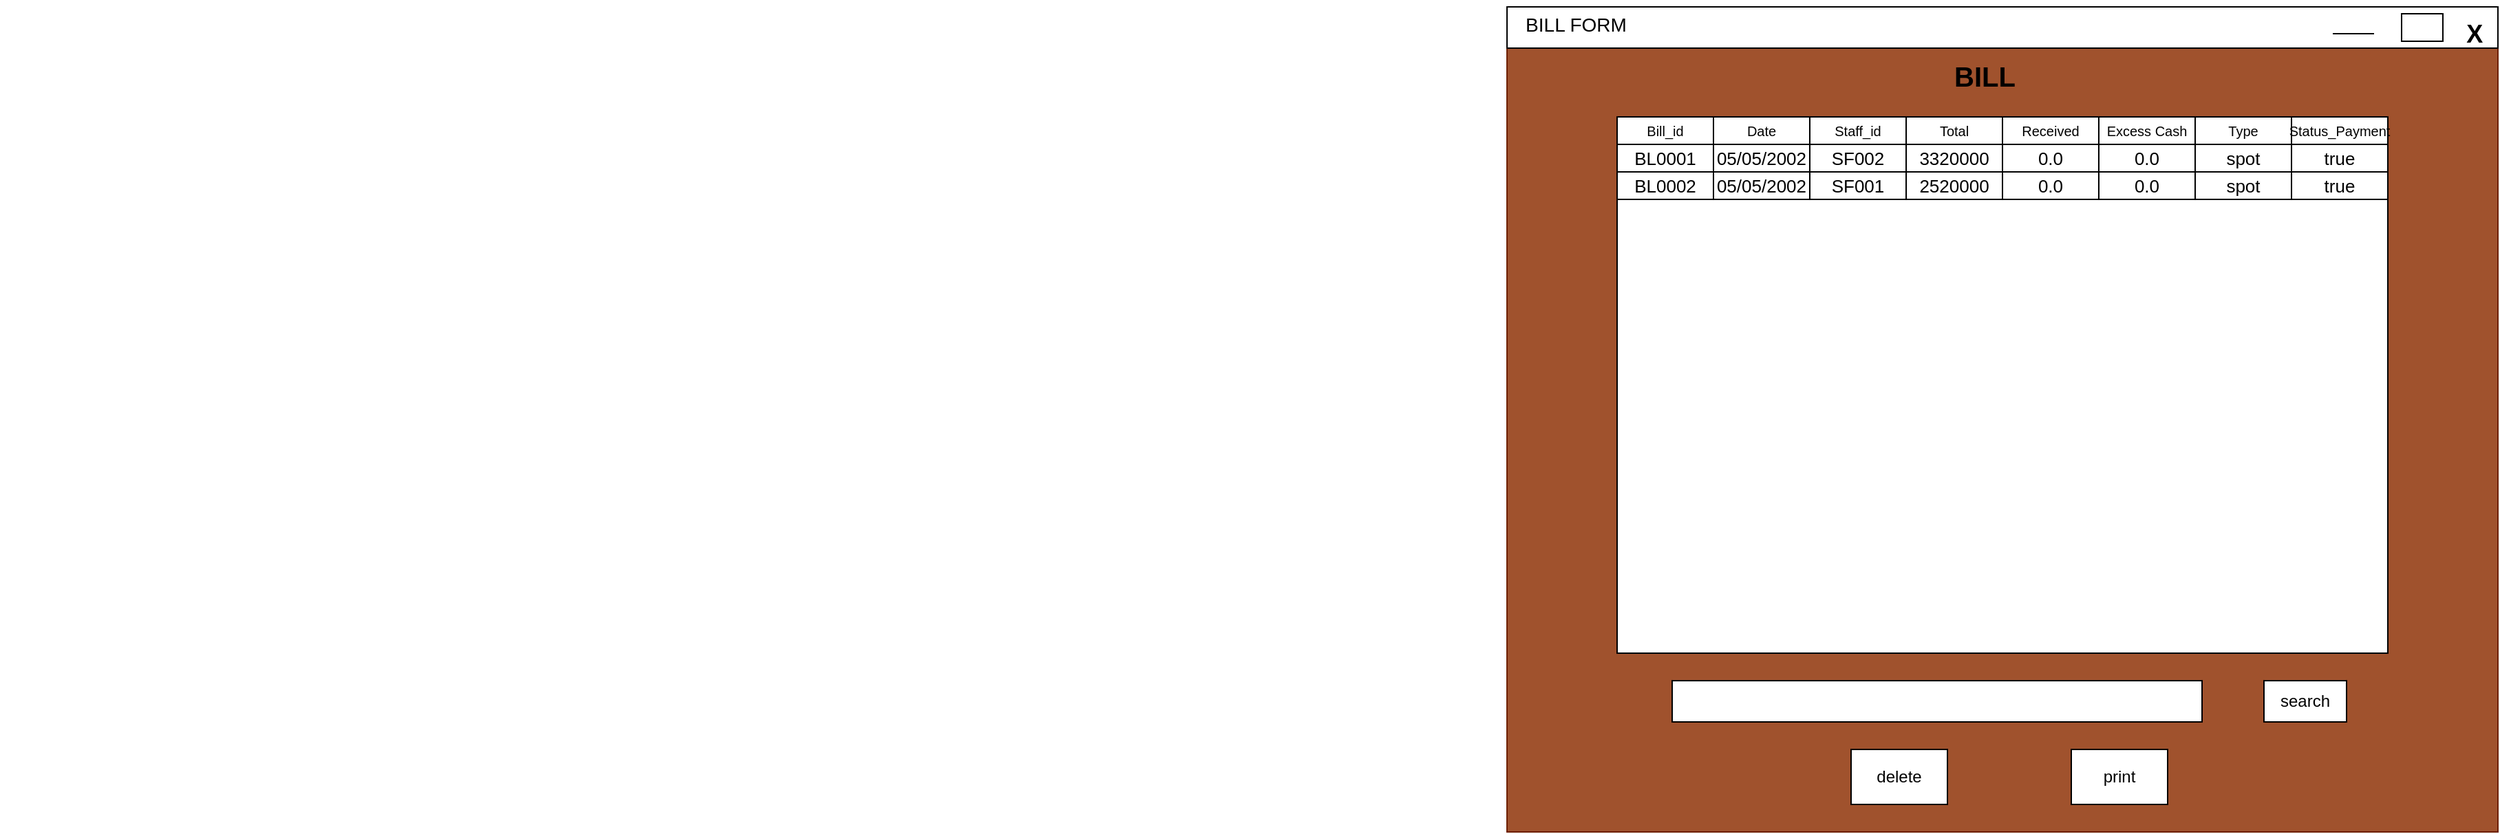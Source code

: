 <mxfile version="17.4.2" type="device"><diagram id="Y8EP1EC5Ap6gojKDcqVz" name="Page-1"><mxGraphModel dx="2921" dy="764" grid="1" gridSize="10" guides="1" tooltips="1" connect="1" arrows="1" fold="1" page="1" pageScale="1" pageWidth="850" pageHeight="1100" math="0" shadow="0"><root><mxCell id="0"/><mxCell id="1" parent="0"/><mxCell id="z4H6XRVurarSwZMYXo-L-1" value="" style="rounded=0;whiteSpace=wrap;html=1;fillColor=#a0522d;fontColor=#ffffff;strokeColor=#6D1F00;" parent="1" vertex="1"><mxGeometry x="160" y="80" width="720" height="600" as="geometry"/></mxCell><mxCell id="z4H6XRVurarSwZMYXo-L-2" value="" style="rounded=0;whiteSpace=wrap;html=1;" parent="1" vertex="1"><mxGeometry x="160" y="80" width="720" height="30" as="geometry"/></mxCell><mxCell id="z4H6XRVurarSwZMYXo-L-3" value="" style="rounded=0;whiteSpace=wrap;html=1;" parent="1" vertex="1"><mxGeometry x="240" y="160" width="560" height="390" as="geometry"/></mxCell><mxCell id="z4H6XRVurarSwZMYXo-L-4" value="" style="rounded=0;whiteSpace=wrap;html=1;" parent="1" vertex="1"><mxGeometry x="280" y="570" width="385" height="30" as="geometry"/></mxCell><mxCell id="z4H6XRVurarSwZMYXo-L-5" value="search" style="rounded=0;whiteSpace=wrap;html=1;" parent="1" vertex="1"><mxGeometry x="710" y="570" width="60" height="30" as="geometry"/></mxCell><mxCell id="z4H6XRVurarSwZMYXo-L-6" value="delete" style="rounded=0;whiteSpace=wrap;html=1;" parent="1" vertex="1"><mxGeometry x="410" y="620" width="70" height="40" as="geometry"/></mxCell><mxCell id="z4H6XRVurarSwZMYXo-L-7" value="print" style="rounded=0;whiteSpace=wrap;html=1;" parent="1" vertex="1"><mxGeometry x="570" y="620" width="70" height="40" as="geometry"/></mxCell><mxCell id="z4H6XRVurarSwZMYXo-L-8" value="&lt;font size=&quot;1&quot;&gt;&lt;b style=&quot;font-size: 20px&quot;&gt;&amp;nbsp; &amp;nbsp; &amp;nbsp; &amp;nbsp; &amp;nbsp; &amp;nbsp; &amp;nbsp; &amp;nbsp; &amp;nbsp; &amp;nbsp; &amp;nbsp; &amp;nbsp; &amp;nbsp; &amp;nbsp; &amp;nbsp; &amp;nbsp; &amp;nbsp; &amp;nbsp; &amp;nbsp; &amp;nbsp; &amp;nbsp; &amp;nbsp; &amp;nbsp; &amp;nbsp; &amp;nbsp; &amp;nbsp; &amp;nbsp; &amp;nbsp; &amp;nbsp; &amp;nbsp; &amp;nbsp; &amp;nbsp; &amp;nbsp; &amp;nbsp; &amp;nbsp; &amp;nbsp; &amp;nbsp; &amp;nbsp; &amp;nbsp; &amp;nbsp; &amp;nbsp; &amp;nbsp; &amp;nbsp; &amp;nbsp; &amp;nbsp; &amp;nbsp; &amp;nbsp; &amp;nbsp; &amp;nbsp; &amp;nbsp; &amp;nbsp; &amp;nbsp; &amp;nbsp; &amp;nbsp; &amp;nbsp; &amp;nbsp; &amp;nbsp; &amp;nbsp; &amp;nbsp; &amp;nbsp; &amp;nbsp; &amp;nbsp; &amp;nbsp; &amp;nbsp; &amp;nbsp; &amp;nbsp; BILL&lt;/b&gt;&lt;/font&gt;" style="text;html=1;align=center;verticalAlign=middle;resizable=0;points=[];autosize=1;strokeColor=none;fillColor=none;" parent="1" vertex="1"><mxGeometry x="-255" y="120" width="790" height="20" as="geometry"/></mxCell><mxCell id="z4H6XRVurarSwZMYXo-L-9" value="&lt;font style=&quot;font-size: 14px&quot;&gt;&amp;nbsp; &amp;nbsp; &amp;nbsp; &amp;nbsp; &amp;nbsp; &amp;nbsp; &amp;nbsp; &amp;nbsp; &amp;nbsp; &amp;nbsp; &amp;nbsp; &amp;nbsp; &amp;nbsp; &amp;nbsp; &amp;nbsp; &amp;nbsp; &amp;nbsp; &amp;nbsp; &amp;nbsp; &amp;nbsp; &amp;nbsp;BILL FORM&lt;/font&gt;" style="text;html=1;align=center;verticalAlign=middle;resizable=0;points=[];autosize=1;strokeColor=none;fillColor=none;fontSize=20;" parent="1" vertex="1"><mxGeometry x="5" y="75" width="250" height="30" as="geometry"/></mxCell><mxCell id="z4H6XRVurarSwZMYXo-L-10" value="Total" style="rounded=0;whiteSpace=wrap;html=1;fontSize=10;" parent="1" vertex="1"><mxGeometry x="450" y="160" width="70" height="20" as="geometry"/></mxCell><mxCell id="z4H6XRVurarSwZMYXo-L-11" value="Type" style="rounded=0;whiteSpace=wrap;html=1;fontSize=10;" parent="1" vertex="1"><mxGeometry x="660" y="160" width="70" height="20" as="geometry"/></mxCell><mxCell id="z4H6XRVurarSwZMYXo-L-12" value="Excess Cash" style="rounded=0;whiteSpace=wrap;html=1;fontSize=10;" parent="1" vertex="1"><mxGeometry x="590" y="160" width="70" height="20" as="geometry"/></mxCell><mxCell id="z4H6XRVurarSwZMYXo-L-13" value="Received" style="rounded=0;whiteSpace=wrap;html=1;fontSize=10;" parent="1" vertex="1"><mxGeometry x="520" y="160" width="70" height="20" as="geometry"/></mxCell><mxCell id="z4H6XRVurarSwZMYXo-L-14" value="Status_Payment" style="rounded=0;whiteSpace=wrap;html=1;fontSize=10;" parent="1" vertex="1"><mxGeometry x="730" y="160" width="70" height="20" as="geometry"/></mxCell><mxCell id="z4H6XRVurarSwZMYXo-L-16" value="Date" style="rounded=0;whiteSpace=wrap;html=1;fontSize=10;" parent="1" vertex="1"><mxGeometry x="310" y="160" width="70" height="20" as="geometry"/></mxCell><mxCell id="z4H6XRVurarSwZMYXo-L-17" value="Bill_id" style="rounded=0;whiteSpace=wrap;html=1;fontSize=10;" parent="1" vertex="1"><mxGeometry x="240" y="160" width="70" height="20" as="geometry"/></mxCell><mxCell id="z4H6XRVurarSwZMYXo-L-18" value="Staff_id" style="rounded=0;whiteSpace=wrap;html=1;fontSize=10;" parent="1" vertex="1"><mxGeometry x="380" y="160" width="70" height="20" as="geometry"/></mxCell><mxCell id="z4H6XRVurarSwZMYXo-L-19" value="BL0001" style="rounded=0;whiteSpace=wrap;html=1;fontSize=13;" parent="1" vertex="1"><mxGeometry x="240" y="180" width="70" height="20" as="geometry"/></mxCell><mxCell id="z4H6XRVurarSwZMYXo-L-20" value="05/05/2002" style="rounded=0;whiteSpace=wrap;html=1;fontSize=13;" parent="1" vertex="1"><mxGeometry x="310" y="180" width="70" height="20" as="geometry"/></mxCell><mxCell id="z4H6XRVurarSwZMYXo-L-21" value="SF002" style="rounded=0;whiteSpace=wrap;html=1;fontSize=13;" parent="1" vertex="1"><mxGeometry x="380" y="180" width="70" height="20" as="geometry"/></mxCell><mxCell id="z4H6XRVurarSwZMYXo-L-22" value="3320000" style="rounded=0;whiteSpace=wrap;html=1;fontSize=13;" parent="1" vertex="1"><mxGeometry x="450" y="180" width="70" height="20" as="geometry"/></mxCell><mxCell id="z4H6XRVurarSwZMYXo-L-23" value="0.0" style="rounded=0;whiteSpace=wrap;html=1;fontSize=13;" parent="1" vertex="1"><mxGeometry x="520" y="180" width="70" height="20" as="geometry"/></mxCell><mxCell id="z4H6XRVurarSwZMYXo-L-24" value="0.0" style="rounded=0;whiteSpace=wrap;html=1;fontSize=13;" parent="1" vertex="1"><mxGeometry x="590" y="180" width="70" height="20" as="geometry"/></mxCell><mxCell id="z4H6XRVurarSwZMYXo-L-25" value="spot" style="rounded=0;whiteSpace=wrap;html=1;fontSize=13;" parent="1" vertex="1"><mxGeometry x="660" y="180" width="70" height="20" as="geometry"/></mxCell><mxCell id="z4H6XRVurarSwZMYXo-L-26" value="true" style="rounded=0;whiteSpace=wrap;html=1;fontSize=13;" parent="1" vertex="1"><mxGeometry x="730" y="180" width="70" height="20" as="geometry"/></mxCell><mxCell id="z4H6XRVurarSwZMYXo-L-27" value="true" style="rounded=0;whiteSpace=wrap;html=1;fontSize=13;" parent="1" vertex="1"><mxGeometry x="730" y="200" width="70" height="20" as="geometry"/></mxCell><mxCell id="z4H6XRVurarSwZMYXo-L-28" value="spot" style="rounded=0;whiteSpace=wrap;html=1;fontSize=13;" parent="1" vertex="1"><mxGeometry x="660" y="200" width="70" height="20" as="geometry"/></mxCell><mxCell id="z4H6XRVurarSwZMYXo-L-29" value="0.0" style="rounded=0;whiteSpace=wrap;html=1;fontSize=13;" parent="1" vertex="1"><mxGeometry x="590" y="200" width="70" height="20" as="geometry"/></mxCell><mxCell id="z4H6XRVurarSwZMYXo-L-30" value="0.0" style="rounded=0;whiteSpace=wrap;html=1;fontSize=13;" parent="1" vertex="1"><mxGeometry x="520" y="200" width="70" height="20" as="geometry"/></mxCell><mxCell id="z4H6XRVurarSwZMYXo-L-31" value="2520000" style="rounded=0;whiteSpace=wrap;html=1;fontSize=13;" parent="1" vertex="1"><mxGeometry x="450" y="200" width="70" height="20" as="geometry"/></mxCell><mxCell id="z4H6XRVurarSwZMYXo-L-32" value="SF001" style="rounded=0;whiteSpace=wrap;html=1;fontSize=13;" parent="1" vertex="1"><mxGeometry x="380" y="200" width="70" height="20" as="geometry"/></mxCell><mxCell id="z4H6XRVurarSwZMYXo-L-33" value="05/05/2002" style="rounded=0;whiteSpace=wrap;html=1;fontSize=13;" parent="1" vertex="1"><mxGeometry x="310" y="200" width="70" height="20" as="geometry"/></mxCell><mxCell id="z4H6XRVurarSwZMYXo-L-34" value="BL0002" style="rounded=0;whiteSpace=wrap;html=1;fontSize=13;" parent="1" vertex="1"><mxGeometry x="240" y="200" width="70" height="20" as="geometry"/></mxCell><mxCell id="4un1zBAdk2H-8Y_Hk7_g-2" value="&lt;font style=&quot;font-size: 18px&quot;&gt;&lt;b&gt;&amp;nbsp; &amp;nbsp; &amp;nbsp; &amp;nbsp; &amp;nbsp; &amp;nbsp; &amp;nbsp; &amp;nbsp; &amp;nbsp; &amp;nbsp; &amp;nbsp; &amp;nbsp; &amp;nbsp; &amp;nbsp; &amp;nbsp; &amp;nbsp; &amp;nbsp; &amp;nbsp; &amp;nbsp; &amp;nbsp; &amp;nbsp; &amp;nbsp; &amp;nbsp; &amp;nbsp; &amp;nbsp; &amp;nbsp; &amp;nbsp; &amp;nbsp; &amp;nbsp; &amp;nbsp; &amp;nbsp; &amp;nbsp; &amp;nbsp; &amp;nbsp; &amp;nbsp; &amp;nbsp; &amp;nbsp; &amp;nbsp; &amp;nbsp; &amp;nbsp; &amp;nbsp; &amp;nbsp; &amp;nbsp; &amp;nbsp; &amp;nbsp; &amp;nbsp; &amp;nbsp; &amp;nbsp; &amp;nbsp; &amp;nbsp; &amp;nbsp; &amp;nbsp; &amp;nbsp; &amp;nbsp; &amp;nbsp; &amp;nbsp; &amp;nbsp; &amp;nbsp; &amp;nbsp; &amp;nbsp; &amp;nbsp; &amp;nbsp; &amp;nbsp; &amp;nbsp; &amp;nbsp; &amp;nbsp; &amp;nbsp; &amp;nbsp; &amp;nbsp; &amp;nbsp; &amp;nbsp; &amp;nbsp; &amp;nbsp; &amp;nbsp; &amp;nbsp; &amp;nbsp; &amp;nbsp; &amp;nbsp; &amp;nbsp; &amp;nbsp; &amp;nbsp; &amp;nbsp; &amp;nbsp; &amp;nbsp; &amp;nbsp; &amp;nbsp; &amp;nbsp; &amp;nbsp; &amp;nbsp; &amp;nbsp; &amp;nbsp; &amp;nbsp; &amp;nbsp; &amp;nbsp; &amp;nbsp; &amp;nbsp; &amp;nbsp; &amp;nbsp; &amp;nbsp; &amp;nbsp; &amp;nbsp; &amp;nbsp; &amp;nbsp; &amp;nbsp; &amp;nbsp; &amp;nbsp; &amp;nbsp; &amp;nbsp; &amp;nbsp; &amp;nbsp; &amp;nbsp; &amp;nbsp; &amp;nbsp; &amp;nbsp; &amp;nbsp; &amp;nbsp; &amp;nbsp; &amp;nbsp; &amp;nbsp; &amp;nbsp; &amp;nbsp; &amp;nbsp; &amp;nbsp; &amp;nbsp; &amp;nbsp; &amp;nbsp; &amp;nbsp; &amp;nbsp; &amp;nbsp; &amp;nbsp; &amp;nbsp; &amp;nbsp; &amp;nbsp; &amp;nbsp; &amp;nbsp; &amp;nbsp; &amp;nbsp; &amp;nbsp; &amp;nbsp; &amp;nbsp; &amp;nbsp; &amp;nbsp; &amp;nbsp; &amp;nbsp; &amp;nbsp; &amp;nbsp; &amp;nbsp; &amp;nbsp; &amp;nbsp; &amp;nbsp; &amp;nbsp; &amp;nbsp; &amp;nbsp; &amp;nbsp; &amp;nbsp; &amp;nbsp; &amp;nbsp; &amp;nbsp; &amp;nbsp; &amp;nbsp; &amp;nbsp; &amp;nbsp; &amp;nbsp; &amp;nbsp; &amp;nbsp; &amp;nbsp; &amp;nbsp; &amp;nbsp; &amp;nbsp; &amp;nbsp; &amp;nbsp; &amp;nbsp; &amp;nbsp; &amp;nbsp; &amp;nbsp; &amp;nbsp; &amp;nbsp; &amp;nbsp; &amp;nbsp;X&lt;/b&gt;&lt;/font&gt;" style="text;html=1;align=center;verticalAlign=middle;resizable=0;points=[];autosize=1;strokeColor=none;fillColor=none;" vertex="1" parent="1"><mxGeometry x="-935" y="90" width="1810" height="20" as="geometry"/></mxCell><mxCell id="4un1zBAdk2H-8Y_Hk7_g-3" value="" style="rounded=0;whiteSpace=wrap;html=1;fontSize=18;" vertex="1" parent="1"><mxGeometry x="810" y="85" width="30" height="20" as="geometry"/></mxCell><mxCell id="4un1zBAdk2H-8Y_Hk7_g-4" value="" style="endArrow=none;html=1;rounded=0;fontSize=18;" edge="1" parent="1"><mxGeometry width="50" height="50" relative="1" as="geometry"><mxPoint x="760" y="99.5" as="sourcePoint"/><mxPoint x="790" y="99.5" as="targetPoint"/></mxGeometry></mxCell></root></mxGraphModel></diagram></mxfile>